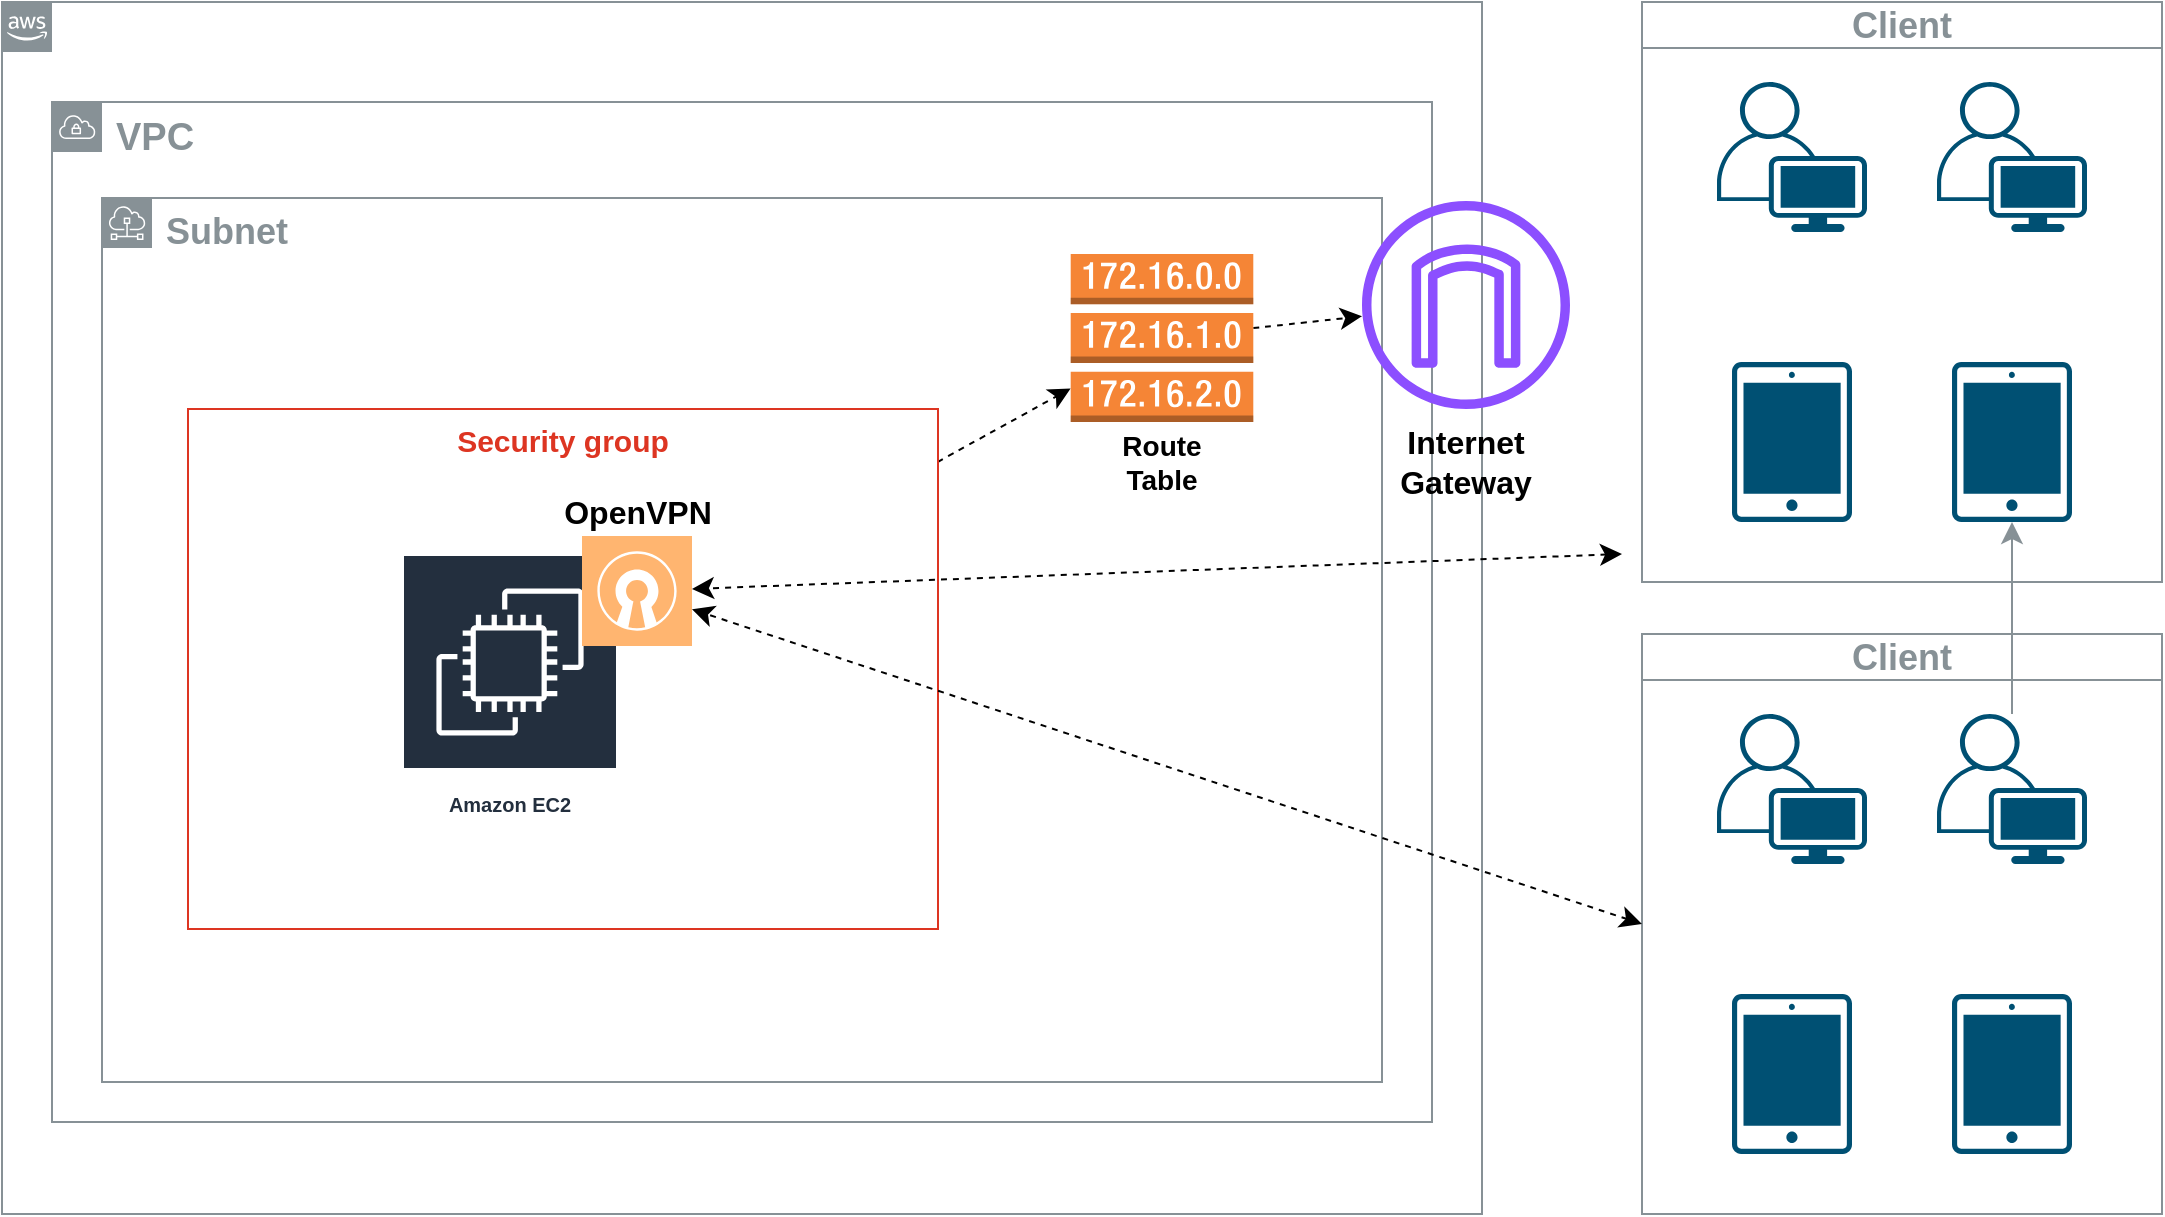 <mxfile version="26.0.9">
  <diagram id="Ht1M8jgEwFfnCIfOTk4-" name="Page-1">
    <mxGraphModel dx="2011" dy="1213" grid="1" gridSize="10" guides="1" tooltips="1" connect="1" arrows="1" fold="1" page="1" pageScale="1" pageWidth="1169" pageHeight="827" math="0" shadow="0">
      <root>
        <mxCell id="0" />
        <mxCell id="1" parent="0" />
        <mxCell id="UEzPUAAOIrF-is8g5C7q-74" value="" style="points=[[0,0],[0.25,0],[0.5,0],[0.75,0],[1,0],[1,0.25],[1,0.5],[1,0.75],[1,1],[0.75,1],[0.5,1],[0.25,1],[0,1],[0,0.75],[0,0.5],[0,0.25]];outlineConnect=0;gradientColor=none;html=1;whiteSpace=wrap;fontSize=12;fontStyle=0;shape=mxgraph.aws4.group;grIcon=mxgraph.aws4.group_aws_cloud_alt;strokeColor=#879196;fillColor=none;verticalAlign=top;align=left;spacingLeft=30;fontColor=#232F3E;labelBackgroundColor=#ffffff;container=1;pointerEvents=0;collapsible=0;recursiveResize=0;strokeWidth=1;" parent="1" vertex="1">
          <mxGeometry x="46" y="114" width="740" height="606" as="geometry" />
        </mxCell>
        <mxCell id="JLbmtNQdSOqGrpvgNe5l-7" value="&lt;font style=&quot;font-size: 19px;&quot;&gt;&lt;b&gt;VPC&lt;/b&gt;&lt;/font&gt;" style="sketch=0;outlineConnect=0;gradientColor=none;html=1;whiteSpace=wrap;fontSize=12;fontStyle=0;shape=mxgraph.aws4.group;grIcon=mxgraph.aws4.group_vpc;strokeColor=#879196;fillColor=none;verticalAlign=top;align=left;spacingLeft=30;fontColor=#879196;dashed=0;" parent="UEzPUAAOIrF-is8g5C7q-74" vertex="1">
          <mxGeometry x="25" y="50" width="690" height="510" as="geometry" />
        </mxCell>
        <mxCell id="JLbmtNQdSOqGrpvgNe5l-9" value="&lt;font style=&quot;font-size: 18px;&quot;&gt;&lt;b&gt;Subnet&lt;/b&gt;&lt;/font&gt;" style="sketch=0;outlineConnect=0;gradientColor=none;html=1;whiteSpace=wrap;fontSize=12;fontStyle=0;shape=mxgraph.aws4.group;grIcon=mxgraph.aws4.group_subnet;strokeColor=#879196;fillColor=none;verticalAlign=top;align=left;spacingLeft=30;fontColor=#879196;dashed=0;" parent="UEzPUAAOIrF-is8g5C7q-74" vertex="1">
          <mxGeometry x="50" y="98" width="640" height="442" as="geometry" />
        </mxCell>
        <mxCell id="bYRB6PAq94wz0-5HhD7l-7" style="edgeStyle=none;curved=1;rounded=0;orthogonalLoop=1;jettySize=auto;html=1;fontSize=12;startSize=8;endSize=8;dashed=1;" edge="1" parent="UEzPUAAOIrF-is8g5C7q-74" source="bYRB6PAq94wz0-5HhD7l-1" target="bYRB6PAq94wz0-5HhD7l-2">
          <mxGeometry relative="1" as="geometry" />
        </mxCell>
        <mxCell id="bYRB6PAq94wz0-5HhD7l-1" value="&lt;b&gt;&lt;font style=&quot;font-size: 15px;&quot;&gt;Security group&lt;/font&gt;&lt;/b&gt;" style="fillColor=none;strokeColor=#DD3522;verticalAlign=top;fontStyle=0;fontColor=#DD3522;whiteSpace=wrap;html=1;" vertex="1" parent="UEzPUAAOIrF-is8g5C7q-74">
          <mxGeometry x="93" y="203.5" width="375" height="260" as="geometry" />
        </mxCell>
        <mxCell id="JLbmtNQdSOqGrpvgNe5l-41" value="" style="edgeStyle=none;curved=1;rounded=0;orthogonalLoop=1;jettySize=auto;html=1;fontSize=12;startSize=8;endSize=8;startArrow=classic;startFill=1;" parent="UEzPUAAOIrF-is8g5C7q-74" source="JLbmtNQdSOqGrpvgNe5l-3" target="JLbmtNQdSOqGrpvgNe5l-2" edge="1">
          <mxGeometry relative="1" as="geometry" />
        </mxCell>
        <mxCell id="JLbmtNQdSOqGrpvgNe5l-2" value="Amazon EC2" style="sketch=0;outlineConnect=0;fontColor=#232F3E;gradientColor=none;strokeColor=#ffffff;fillColor=#232F3E;dashed=0;verticalLabelPosition=middle;verticalAlign=bottom;align=center;html=1;whiteSpace=wrap;fontSize=10;fontStyle=1;spacing=3;shape=mxgraph.aws4.productIcon;prIcon=mxgraph.aws4.ec2;" parent="UEzPUAAOIrF-is8g5C7q-74" vertex="1">
          <mxGeometry x="200" y="276" width="108" height="135" as="geometry" />
        </mxCell>
        <mxCell id="JLbmtNQdSOqGrpvgNe5l-3" value="" style="sketch=0;pointerEvents=1;shadow=0;dashed=0;html=1;strokeColor=none;fillColor=#FFB570;labelPosition=center;verticalLabelPosition=bottom;verticalAlign=top;align=center;outlineConnect=0;shape=mxgraph.veeam2.open_vpn;" parent="UEzPUAAOIrF-is8g5C7q-74" vertex="1">
          <mxGeometry x="290" y="267" width="55" height="55" as="geometry" />
        </mxCell>
        <mxCell id="JLbmtNQdSOqGrpvgNe5l-20" value="&lt;b&gt;OpenVPN&lt;/b&gt;" style="text;strokeColor=none;fillColor=none;html=1;align=center;verticalAlign=middle;whiteSpace=wrap;rounded=0;fontSize=16;" parent="UEzPUAAOIrF-is8g5C7q-74" vertex="1">
          <mxGeometry x="264.5" y="240" width="106" height="30" as="geometry" />
        </mxCell>
        <mxCell id="bYRB6PAq94wz0-5HhD7l-9" style="edgeStyle=none;curved=1;rounded=0;orthogonalLoop=1;jettySize=auto;html=1;fontSize=12;startSize=8;endSize=8;dashed=1;" edge="1" parent="UEzPUAAOIrF-is8g5C7q-74" source="bYRB6PAq94wz0-5HhD7l-2" target="bYRB6PAq94wz0-5HhD7l-3">
          <mxGeometry relative="1" as="geometry" />
        </mxCell>
        <mxCell id="bYRB6PAq94wz0-5HhD7l-2" value="" style="outlineConnect=0;dashed=0;verticalLabelPosition=bottom;verticalAlign=top;align=center;html=1;shape=mxgraph.aws3.route_table;fillColor=#F58536;gradientColor=none;" vertex="1" parent="UEzPUAAOIrF-is8g5C7q-74">
          <mxGeometry x="534.35" y="126" width="91.3" height="84" as="geometry" />
        </mxCell>
        <mxCell id="bYRB6PAq94wz0-5HhD7l-3" value="" style="sketch=0;outlineConnect=0;fontColor=#232F3E;gradientColor=none;fillColor=#8C4FFF;strokeColor=none;dashed=0;verticalLabelPosition=bottom;verticalAlign=top;align=center;html=1;fontSize=12;fontStyle=0;aspect=fixed;pointerEvents=1;shape=mxgraph.aws4.internet_gateway;" vertex="1" parent="UEzPUAAOIrF-is8g5C7q-74">
          <mxGeometry x="680" y="99.5" width="104" height="104" as="geometry" />
        </mxCell>
        <mxCell id="bYRB6PAq94wz0-5HhD7l-8" value="&lt;b&gt;&lt;font style=&quot;font-size: 14px;&quot;&gt;Route Table&lt;/font&gt;&lt;/b&gt;" style="text;html=1;align=center;verticalAlign=middle;whiteSpace=wrap;rounded=0;" vertex="1" parent="UEzPUAAOIrF-is8g5C7q-74">
          <mxGeometry x="540" y="210" width="80" height="40" as="geometry" />
        </mxCell>
        <mxCell id="bYRB6PAq94wz0-5HhD7l-11" value="&lt;b&gt;&lt;font style=&quot;font-size: 16px;&quot;&gt;Internet Gateway&lt;/font&gt;&lt;/b&gt;" style="text;html=1;align=center;verticalAlign=middle;whiteSpace=wrap;rounded=0;" vertex="1" parent="UEzPUAAOIrF-is8g5C7q-74">
          <mxGeometry x="702" y="215" width="60" height="30" as="geometry" />
        </mxCell>
        <mxCell id="bYRB6PAq94wz0-5HhD7l-10" style="edgeStyle=none;curved=1;rounded=0;orthogonalLoop=1;jettySize=auto;html=1;fontSize=12;startSize=8;endSize=8;startArrow=classic;startFill=1;dashed=1;" edge="1" parent="1" target="JLbmtNQdSOqGrpvgNe5l-3">
          <mxGeometry relative="1" as="geometry">
            <mxPoint x="856" y="390" as="sourcePoint" />
          </mxGeometry>
        </mxCell>
        <mxCell id="JLbmtNQdSOqGrpvgNe5l-37" value="&lt;font style=&quot;font-size: 18px; color: rgb(135, 145, 150);&quot;&gt;Client&lt;/font&gt;" style="swimlane;whiteSpace=wrap;html=1;strokeColor=#879196;startSize=23;" parent="1" vertex="1">
          <mxGeometry x="866" y="114" width="260" height="290" as="geometry" />
        </mxCell>
        <mxCell id="JLbmtNQdSOqGrpvgNe5l-47" value="" style="points=[[0.35,0,0],[0.98,0.51,0],[1,0.71,0],[0.67,1,0],[0,0.795,0],[0,0.65,0]];verticalLabelPosition=bottom;sketch=0;html=1;verticalAlign=top;aspect=fixed;align=center;pointerEvents=1;shape=mxgraph.cisco19.user;fillColor=#005073;strokeColor=none;" parent="JLbmtNQdSOqGrpvgNe5l-37" vertex="1">
          <mxGeometry x="37.5" y="40" width="75" height="75" as="geometry" />
        </mxCell>
        <mxCell id="JLbmtNQdSOqGrpvgNe5l-49" value="" style="points=[[0.35,0,0],[0.98,0.51,0],[1,0.71,0],[0.67,1,0],[0,0.795,0],[0,0.65,0]];verticalLabelPosition=bottom;sketch=0;html=1;verticalAlign=top;aspect=fixed;align=center;pointerEvents=1;shape=mxgraph.cisco19.user;fillColor=#005073;strokeColor=none;" parent="JLbmtNQdSOqGrpvgNe5l-37" vertex="1">
          <mxGeometry x="147.5" y="40" width="75" height="75" as="geometry" />
        </mxCell>
        <mxCell id="JLbmtNQdSOqGrpvgNe5l-50" value="" style="sketch=0;points=[[0.015,0.015,0],[0.985,0.015,0],[0.985,0.985,0],[0.015,0.985,0],[0.25,0,0],[0.5,0,0],[0.75,0,0],[1,0.25,0],[1,0.5,0],[1,0.75,0],[0.75,1,0],[0.5,1,0],[0.25,1,0],[0,0.75,0],[0,0.5,0],[0,0.25,0]];verticalLabelPosition=bottom;html=1;verticalAlign=top;aspect=fixed;align=center;pointerEvents=1;shape=mxgraph.cisco19.handheld;fillColor=#005073;strokeColor=none;" parent="JLbmtNQdSOqGrpvgNe5l-37" vertex="1">
          <mxGeometry x="45" y="180" width="60" height="80" as="geometry" />
        </mxCell>
        <mxCell id="JLbmtNQdSOqGrpvgNe5l-51" value="" style="sketch=0;points=[[0.015,0.015,0],[0.985,0.015,0],[0.985,0.985,0],[0.015,0.985,0],[0.25,0,0],[0.5,0,0],[0.75,0,0],[1,0.25,0],[1,0.5,0],[1,0.75,0],[0.75,1,0],[0.5,1,0],[0.25,1,0],[0,0.75,0],[0,0.5,0],[0,0.25,0]];verticalLabelPosition=bottom;html=1;verticalAlign=top;aspect=fixed;align=center;pointerEvents=1;shape=mxgraph.cisco19.handheld;fillColor=#005073;strokeColor=none;" parent="JLbmtNQdSOqGrpvgNe5l-37" vertex="1">
          <mxGeometry x="155" y="180" width="60" height="80" as="geometry" />
        </mxCell>
        <mxCell id="bYRB6PAq94wz0-5HhD7l-12" value="&lt;font style=&quot;font-size: 18px; color: rgb(135, 145, 150);&quot;&gt;Client&lt;/font&gt;" style="swimlane;whiteSpace=wrap;html=1;strokeColor=#879196;" vertex="1" parent="1">
          <mxGeometry x="866" y="430" width="260" height="290" as="geometry" />
        </mxCell>
        <mxCell id="bYRB6PAq94wz0-5HhD7l-13" value="" style="points=[[0.35,0,0],[0.98,0.51,0],[1,0.71,0],[0.67,1,0],[0,0.795,0],[0,0.65,0]];verticalLabelPosition=bottom;sketch=0;html=1;verticalAlign=top;aspect=fixed;align=center;pointerEvents=1;shape=mxgraph.cisco19.user;fillColor=#005073;strokeColor=none;" vertex="1" parent="bYRB6PAq94wz0-5HhD7l-12">
          <mxGeometry x="37.5" y="40" width="75" height="75" as="geometry" />
        </mxCell>
        <mxCell id="bYRB6PAq94wz0-5HhD7l-14" value="" style="points=[[0.35,0,0],[0.98,0.51,0],[1,0.71,0],[0.67,1,0],[0,0.795,0],[0,0.65,0]];verticalLabelPosition=bottom;sketch=0;html=1;verticalAlign=top;aspect=fixed;align=center;pointerEvents=1;shape=mxgraph.cisco19.user;fillColor=#005073;strokeColor=none;" vertex="1" parent="bYRB6PAq94wz0-5HhD7l-12">
          <mxGeometry x="147.5" y="40" width="75" height="75" as="geometry" />
        </mxCell>
        <mxCell id="bYRB6PAq94wz0-5HhD7l-15" value="" style="sketch=0;points=[[0.015,0.015,0],[0.985,0.015,0],[0.985,0.985,0],[0.015,0.985,0],[0.25,0,0],[0.5,0,0],[0.75,0,0],[1,0.25,0],[1,0.5,0],[1,0.75,0],[0.75,1,0],[0.5,1,0],[0.25,1,0],[0,0.75,0],[0,0.5,0],[0,0.25,0]];verticalLabelPosition=bottom;html=1;verticalAlign=top;aspect=fixed;align=center;pointerEvents=1;shape=mxgraph.cisco19.handheld;fillColor=#005073;strokeColor=none;" vertex="1" parent="bYRB6PAq94wz0-5HhD7l-12">
          <mxGeometry x="45" y="180" width="60" height="80" as="geometry" />
        </mxCell>
        <mxCell id="bYRB6PAq94wz0-5HhD7l-16" value="" style="sketch=0;points=[[0.015,0.015,0],[0.985,0.015,0],[0.985,0.985,0],[0.015,0.985,0],[0.25,0,0],[0.5,0,0],[0.75,0,0],[1,0.25,0],[1,0.5,0],[1,0.75,0],[0.75,1,0],[0.5,1,0],[0.25,1,0],[0,0.75,0],[0,0.5,0],[0,0.25,0]];verticalLabelPosition=bottom;html=1;verticalAlign=top;aspect=fixed;align=center;pointerEvents=1;shape=mxgraph.cisco19.handheld;fillColor=#005073;strokeColor=none;" vertex="1" parent="bYRB6PAq94wz0-5HhD7l-12">
          <mxGeometry x="155" y="180" width="60" height="80" as="geometry" />
        </mxCell>
        <mxCell id="bYRB6PAq94wz0-5HhD7l-17" style="edgeStyle=none;curved=1;rounded=0;orthogonalLoop=1;jettySize=auto;html=1;fontSize=12;startSize=8;endSize=8;startArrow=classic;startFill=1;dashed=1;exitX=0;exitY=0.5;exitDx=0;exitDy=0;" edge="1" parent="1" source="bYRB6PAq94wz0-5HhD7l-12" target="JLbmtNQdSOqGrpvgNe5l-3">
          <mxGeometry relative="1" as="geometry">
            <mxPoint x="876" y="300" as="sourcePoint" />
            <mxPoint x="401" y="412" as="targetPoint" />
          </mxGeometry>
        </mxCell>
        <mxCell id="bYRB6PAq94wz0-5HhD7l-18" value="" style="edgeStyle=none;curved=1;rounded=0;orthogonalLoop=1;jettySize=auto;html=1;fontSize=12;startSize=8;endSize=8;strokeColor=#879196;" edge="1" parent="1" source="bYRB6PAq94wz0-5HhD7l-14" target="JLbmtNQdSOqGrpvgNe5l-51">
          <mxGeometry relative="1" as="geometry" />
        </mxCell>
      </root>
    </mxGraphModel>
  </diagram>
</mxfile>

